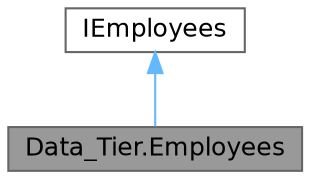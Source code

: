 digraph "Data_Tier.Employees"
{
 // LATEX_PDF_SIZE
  bgcolor="transparent";
  edge [fontname=Helvetica,fontsize=12,labelfontname=Helvetica,labelfontsize=10];
  node [fontname=Helvetica,fontsize=12,shape=box,height=0.2,width=0.4];
  Node1 [id="Node000001",label="Data_Tier.Employees",height=0.2,width=0.4,color="gray40", fillcolor="grey60", style="filled", fontcolor="black",tooltip="Singleton class that manages a list of employees. Allows adding, removing, updating and retrieving em..."];
  Node2 -> Node1 [id="edge1_Node000001_Node000002",dir="back",color="steelblue1",style="solid",tooltip=" "];
  Node2 [id="Node000002",label="IEmployees",height=0.2,width=0.4,color="gray40", fillcolor="white", style="filled",URL="$interface_interface___tier_1_1_i_employees.html",tooltip="Methods to implement in the employees class."];
}
